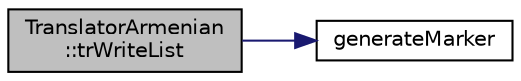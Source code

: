 digraph "TranslatorArmenian::trWriteList"
{
 // LATEX_PDF_SIZE
  edge [fontname="Helvetica",fontsize="10",labelfontname="Helvetica",labelfontsize="10"];
  node [fontname="Helvetica",fontsize="10",shape=record];
  rankdir="LR";
  Node1 [label="TranslatorArmenian\l::trWriteList",height=0.2,width=0.4,color="black", fillcolor="grey75", style="filled", fontcolor="black",tooltip=" "];
  Node1 -> Node2 [color="midnightblue",fontsize="10",style="solid"];
  Node2 [label="generateMarker",height=0.2,width=0.4,color="black", fillcolor="white", style="filled",URL="$util_8cpp.html#a5530a73bd518581ac62e4eee5bc2f6db",tooltip=" "];
}
